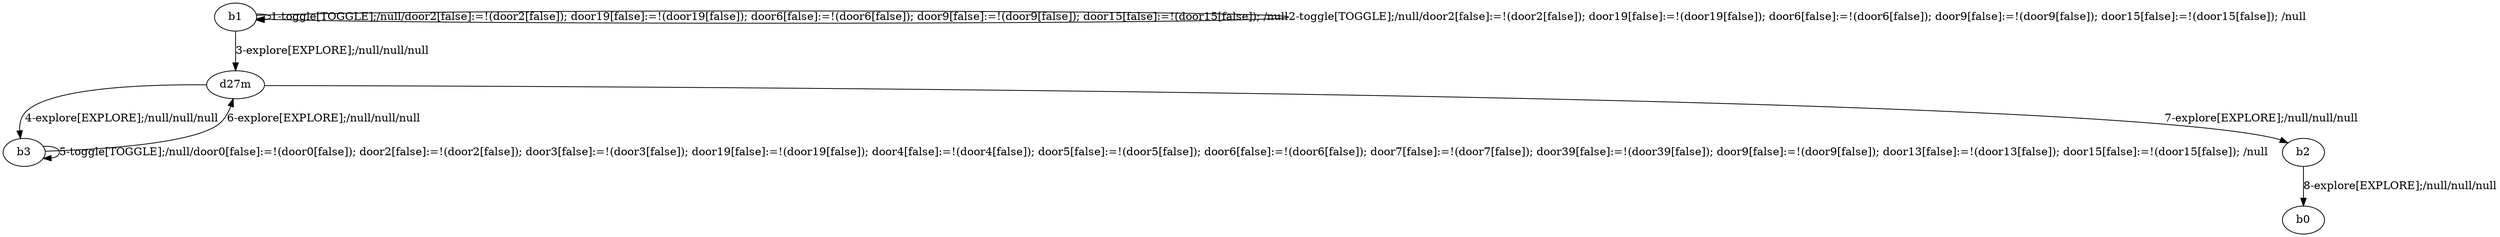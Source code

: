 # Total number of goals covered by this test: 3
# b3 --> b3
# b2 --> b0
# b3 --> d27m

digraph g {
"b1" -> "b1" [label = "1-toggle[TOGGLE];/null/door2[false]:=!(door2[false]); door19[false]:=!(door19[false]); door6[false]:=!(door6[false]); door9[false]:=!(door9[false]); door15[false]:=!(door15[false]); /null"];
"b1" -> "b1" [label = "2-toggle[TOGGLE];/null/door2[false]:=!(door2[false]); door19[false]:=!(door19[false]); door6[false]:=!(door6[false]); door9[false]:=!(door9[false]); door15[false]:=!(door15[false]); /null"];
"b1" -> "d27m" [label = "3-explore[EXPLORE];/null/null/null"];
"d27m" -> "b3" [label = "4-explore[EXPLORE];/null/null/null"];
"b3" -> "b3" [label = "5-toggle[TOGGLE];/null/door0[false]:=!(door0[false]); door2[false]:=!(door2[false]); door3[false]:=!(door3[false]); door19[false]:=!(door19[false]); door4[false]:=!(door4[false]); door5[false]:=!(door5[false]); door6[false]:=!(door6[false]); door7[false]:=!(door7[false]); door39[false]:=!(door39[false]); door9[false]:=!(door9[false]); door13[false]:=!(door13[false]); door15[false]:=!(door15[false]); /null"];
"b3" -> "d27m" [label = "6-explore[EXPLORE];/null/null/null"];
"d27m" -> "b2" [label = "7-explore[EXPLORE];/null/null/null"];
"b2" -> "b0" [label = "8-explore[EXPLORE];/null/null/null"];
}